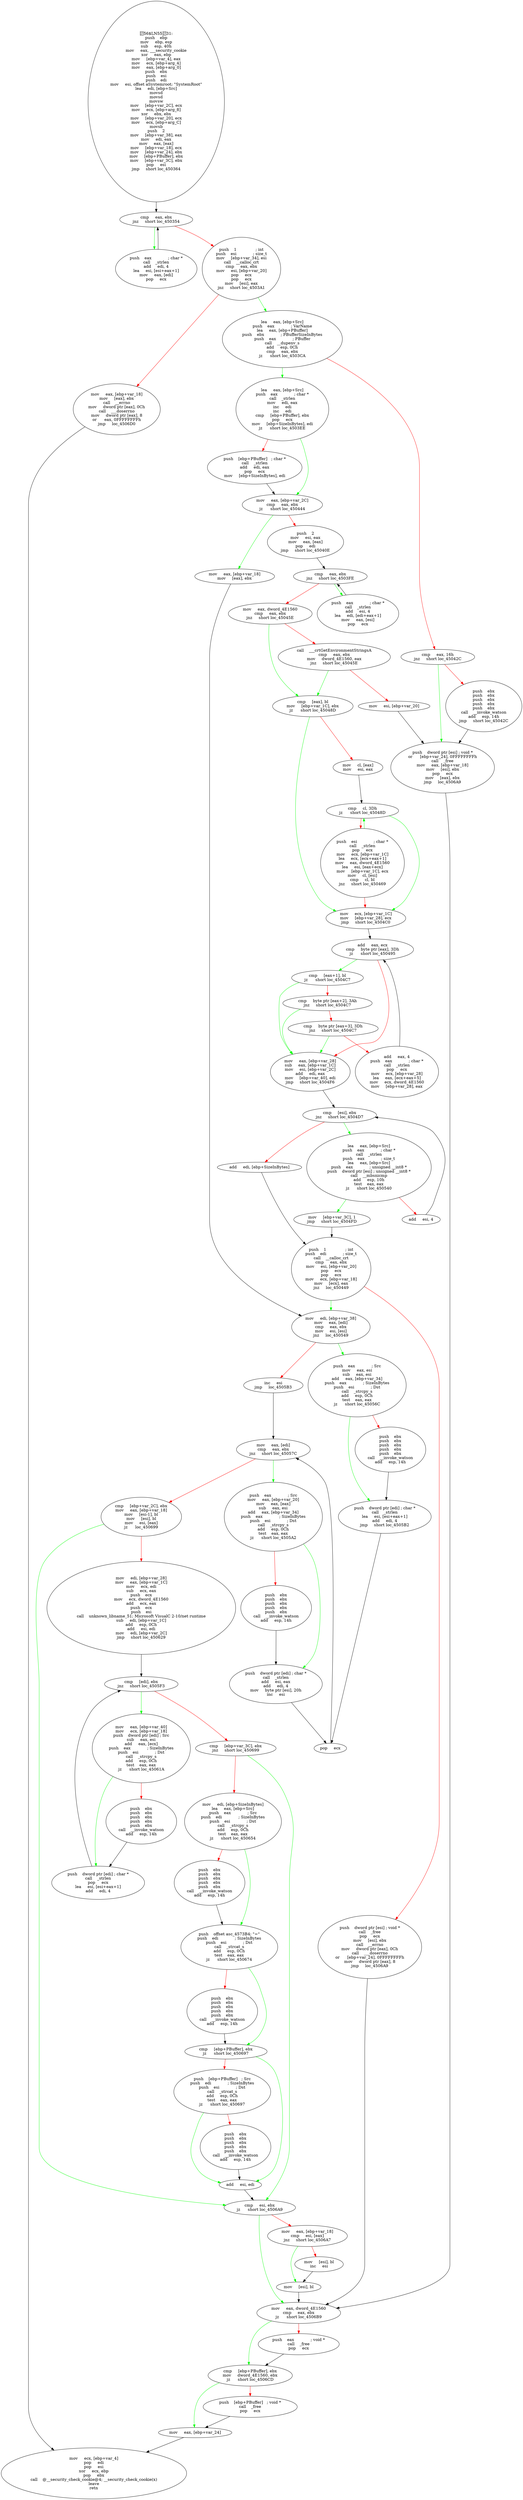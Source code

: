 digraph G{
Node0 [label = "56$LN5531:
push    ebp
mov     ebp, esp
sub     esp, 40h
mov     eax, ___security_cookie
xor     eax, ebp
mov     [ebp+var_4], eax
mov     ecx, [ebp+arg_4]
mov     eax, [ebp+arg_0]
push    ebx
push    esi
push    edi
mov     esi, offset aSystemroot; \"SystemRoot\"
lea     edi, [ebp+Src]
movsd
movsd
movsw
mov     [ebp+var_2C], ecx
mov     ecx, [ebp+arg_8]
xor     ebx, ebx
mov     [ebp+var_20], ecx
mov     ecx, [ebp+arg_C]
movsb
push    2
mov     [ebp+var_38], eax
mov     edi, eax
mov     eax, [eax]
mov     [ebp+var_18], ecx
mov     [ebp+var_24], ebx
mov     [ebp+PBuffer], ebx
mov     [ebp+var_3C], ebx
pop     esi
jmp     short loc_450364"]
Node1 [label = "push    eax             ; char *
call    _strlen
add     edi, 4
lea     esi, [esi+eax+1]
mov     eax, [edi]
pop     ecx"]
Node2 [label = "cmp     eax, ebx
jnz     short loc_450354"]
Node3 [label = "push    1               ; int
push    esi             ; size_t
mov     [ebp+var_34], esi
call    __calloc_crt
cmp     eax, ebx
mov     esi, [ebp+var_20]
pop     ecx
pop     ecx
mov     [esi], eax
jnz     short loc_4503A1"]
Node4 [label = "mov     eax, [ebp+var_18]
mov     [eax], ebx
call    __errno
mov     dword ptr [eax], 0Ch
call    ___doserrno
mov     dword ptr [eax], 8
or      eax, 0FFFFFFFFh
jmp     loc_4506D0"]
Node5 [label = "lea     eax, [ebp+Src]
push    eax             ; VarName
lea     eax, [ebp+PBuffer]
push    ebx             ; PBufferSizeInBytes
push    eax             ; PBuffer
call    __dupenv_s
add     esp, 0Ch
cmp     eax, ebx
jz      short loc_4503CA"]
Node6 [label = "cmp     eax, 16h
jnz     short loc_45042C"]
Node7 [label = "push    ebx
push    ebx
push    ebx
push    ebx
push    ebx
call    __invoke_watson
add     esp, 14h
jmp     short loc_45042C"]
Node8 [label = "lea     eax, [ebp+Src]
push    eax             ; char *
call    _strlen
mov     edi, eax
inc     edi
inc     edi
cmp     [ebp+PBuffer], ebx
pop     ecx
mov     [ebp+SizeInBytes], edi
jz      short loc_4503EE"]
Node9 [label = "push    [ebp+PBuffer]   ; char *
call    _strlen
add     edi, eax
pop     ecx
mov     [ebp+SizeInBytes], edi"]
Node10 [label = "mov     eax, [ebp+var_2C]
cmp     eax, ebx
jz      short loc_450444"]
Node11 [label = "push    2
mov     esi, eax
mov     eax, [eax]
pop     edi
jmp     short loc_45040E"]
Node12 [label = "push    eax             ; char *
call    _strlen
add     esi, 4
lea     edi, [edi+eax+1]
mov     eax, [esi]
pop     ecx"]
Node13 [label = "cmp     eax, ebx
jnz     short loc_4503FE"]
Node14 [label = "mov     eax, dword_4E1560
cmp     eax, ebx
jnz     short loc_45045E"]
Node15 [label = "call    ___crtGetEnvironmentStringsA
cmp     eax, ebx
mov     dword_4E1560, eax
jnz     short loc_45045E"]
Node16 [label = "mov     esi, [ebp+var_20]"]
Node17 [label = "push    dword ptr [esi] ; void *
or      [ebp+var_24], 0FFFFFFFFh
call    _free
mov     eax, [ebp+var_18]
mov     [esi], ebx
pop     ecx
mov     [eax], ebx
jmp     loc_4506A9"]
Node18 [label = "mov     eax, [ebp+var_18]
mov     [eax], ebx"]
Node19 [label = "mov     edi, [ebp+var_38]
mov     eax, [edi]
cmp     eax, ebx
mov     esi, [esi]
jnz     loc_450549"]
Node20 [label = "inc     esi
jmp     loc_4505B3"]
Node21 [label = "cmp     [eax], bl
mov     [ebp+var_1C], ebx
jz      short loc_45048D"]
Node22 [label = "mov     cl, [eax]
mov     esi, eax"]
Node23 [label = "cmp     cl, 3Dh
jz      short loc_45048D"]
Node24 [label = "push    esi             ; char *
call    _strlen
pop     ecx
mov     ecx, [ebp+var_1C]
lea     ecx, [ecx+eax+1]
mov     eax, dword_4E1560
lea     esi, [eax+ecx]
mov     [ebp+var_1C], ecx
mov     cl, [esi]
cmp     cl, bl
jnz     short loc_450469"]
Node25 [label = "mov     ecx, [ebp+var_1C]
mov     [ebp+var_28], ecx
jmp     short loc_4504C0"]
Node26 [label = "cmp     [eax+1], bl
jz      short loc_4504C7"]
Node27 [label = "cmp     byte ptr [eax+2], 3Ah
jnz     short loc_4504C7"]
Node28 [label = "cmp     byte ptr [eax+3], 3Dh
jnz     short loc_4504C7"]
Node29 [label = "add     eax, 4
push    eax             ; char *
call    _strlen
pop     ecx
mov     ecx, [ebp+var_28]
lea     eax, [ecx+eax+5]
mov     ecx, dword_4E1560
mov     [ebp+var_28], eax"]
Node30 [label = "add     eax, ecx
cmp     byte ptr [eax], 3Dh
jz      short loc_450495"]
Node31 [label = "mov     eax, [ebp+var_28]
sub     eax, [ebp+var_1C]
mov     esi, [ebp+var_2C]
add     edi, eax
mov     [ebp+var_40], edi
jmp     short loc_4504F6"]
Node32 [label = "lea     eax, [ebp+Src]
push    eax             ; char *
call    _strlen
push    eax             ; size_t
lea     eax, [ebp+Src]
push    eax             ; unsigned __int8 *
push    dword ptr [esi] ; unsigned __int8 *
call    __mbsnicmp
add     esp, 10h
test    eax, eax
jz      short loc_450540"]
Node33 [label = "add     esi, 4"]
Node34 [label = "cmp     [esi], ebx
jnz     short loc_4504D7"]
Node35 [label = "add     edi, [ebp+SizeInBytes]"]
Node36 [label = "push    1               ; int
push    edi             ; size_t
call    __calloc_crt
cmp     eax, ebx
mov     esi, [ebp+var_20]
pop     ecx
pop     ecx
mov     ecx, [ebp+var_18]
mov     [ecx], eax
jnz     loc_450449"]
Node37 [label = "push    dword ptr [esi] ; void *
call    _free
pop     ecx
mov     [esi], ebx
call    __errno
mov     dword ptr [eax], 0Ch
call    ___doserrno
or      [ebp+var_24], 0FFFFFFFFh
mov     dword ptr [eax], 8
jmp     loc_4506A9"]
Node38 [label = "mov     [ebp+var_3C], 1
jmp     short loc_4504FD"]
Node39 [label = "push    eax             ; Src
mov     eax, esi
sub     eax, esi
add     eax, [ebp+var_34]
push    eax             ; SizeInBytes
push    esi             ; Dst
call    _strcpy_s
add     esp, 0Ch
test    eax, eax
jz      short loc_45056C"]
Node40 [label = "push    ebx
push    ebx
push    ebx
push    ebx
push    ebx
call    __invoke_watson
add     esp, 14h"]
Node41 [label = "push    dword ptr [edi] ; char *
call    _strlen
lea     esi, [esi+eax+1]
add     edi, 4
jmp     short loc_4505B2"]
Node42 [label = "push    eax             ; Src
mov     eax, [ebp+var_20]
mov     eax, [eax]
sub     eax, esi
add     eax, [ebp+var_34]
push    eax             ; SizeInBytes
push    esi             ; Dst
call    _strcpy_s
add     esp, 0Ch
test    eax, eax
jz      short loc_4505A2"]
Node43 [label = "push    ebx
push    ebx
push    ebx
push    ebx
push    ebx
call    __invoke_watson
add     esp, 14h"]
Node44 [label = "push    dword ptr [edi] ; char *
call    _strlen
add     esi, eax
add     edi, 4
mov     byte ptr [esi], 20h
inc     esi"]
Node45 [label = "pop     ecx"]
Node46 [label = "mov     eax, [edi]
cmp     eax, ebx
jnz     short loc_45057C"]
Node47 [label = "cmp     [ebp+var_2C], ebx
mov     eax, [ebp+var_18]
mov     [esi-1], bl
mov     [esi], bl
mov     esi, [eax]
jz      loc_450699"]
Node48 [label = "mov     edi, [ebp+var_28]
mov     eax, [ebp+var_1C]
mov     ecx, edi
sub     ecx, eax
push    ecx
mov     ecx, dword_4E1560
add     ecx, eax
push    ecx
push    esi
call    unknown_libname_51; Microsoft VisualC 2-10/net runtime
sub     edi, [ebp+var_1C]
add     esp, 0Ch
add     esi, edi
mov     edi, [ebp+var_2C]
jmp     short loc_450629"]
Node49 [label = "mov     eax, [ebp+var_40]
mov     ecx, [ebp+var_18]
push    dword ptr [edi] ; Src
sub     eax, esi
add     eax, [ecx]
push    eax             ; SizeInBytes
push    esi             ; Dst
call    _strcpy_s
add     esp, 0Ch
test    eax, eax
jz      short loc_45061A"]
Node50 [label = "push    ebx
push    ebx
push    ebx
push    ebx
push    ebx
call    __invoke_watson
add     esp, 14h"]
Node51 [label = "push    dword ptr [edi] ; char *
call    _strlen
pop     ecx
lea     esi, [esi+eax+1]
add     edi, 4"]
Node52 [label = "cmp     [edi], ebx
jnz     short loc_4505F3"]
Node53 [label = "cmp     [ebp+var_3C], ebx
jnz     short loc_450699"]
Node54 [label = "mov     edi, [ebp+SizeInBytes]
lea     eax, [ebp+Src]
push    eax             ; Src
push    edi             ; SizeInBytes
push    esi             ; Dst
call    _strcpy_s
add     esp, 0Ch
test    eax, eax
jz      short loc_450654"]
Node55 [label = "push    ebx
push    ebx
push    ebx
push    ebx
push    ebx
call    __invoke_watson
add     esp, 14h"]
Node56 [label = "push    offset asc_4573B4; \"=\"
push    edi             ; SizeInBytes
push    esi             ; Dst
call    _strcat_s
add     esp, 0Ch
test    eax, eax
jz      short loc_450674"]
Node57 [label = "push    ebx
push    ebx
push    ebx
push    ebx
push    ebx
call    __invoke_watson
add     esp, 14h"]
Node58 [label = "cmp     [ebp+PBuffer], ebx
jz      short loc_450697"]
Node59 [label = "push    [ebp+PBuffer]   ; Src
push    edi             ; SizeInBytes
push    esi             ; Dst
call    _strcat_s
add     esp, 0Ch
test    eax, eax
jz      short loc_450697"]
Node60 [label = "push    ebx
push    ebx
push    ebx
push    ebx
push    ebx
call    __invoke_watson
add     esp, 14h"]
Node61 [label = "add     esi, edi"]
Node62 [label = "cmp     esi, ebx
jz      short loc_4506A9"]
Node63 [label = "mov     eax, [ebp+var_18]
cmp     esi, [eax]
jnz     short loc_4506A7"]
Node64 [label = "mov     [esi], bl
inc     esi"]
Node65 [label = "mov     [esi], bl"]
Node66 [label = "mov     eax, dword_4E1560
cmp     eax, ebx
jz      short loc_4506B9"]
Node67 [label = "push    eax             ; void *
call    _free
pop     ecx"]
Node68 [label = "cmp     [ebp+PBuffer], ebx
mov     dword_4E1560, ebx
jz      short loc_4506CD"]
Node69 [label = "push    [ebp+PBuffer]   ; void *
call    _free
pop     ecx"]
Node70 [label = "mov     eax, [ebp+var_24]"]
Node71 [label = "mov     ecx, [ebp+var_4]
pop     edi
pop     esi
xor     ecx, ebp
pop     ebx
call    @__security_check_cookie@4; __security_check_cookie(x)
leave
retn"]
Node0 -> Node2 [color = "black"]
Node1 -> Node2 [color = "black"]
Node2 -> Node1 [color = "green"]
Node2 -> Node3 [color = "red"]
Node3 -> Node4 [color = "red"]
Node3 -> Node5 [color = "green"]
Node4 -> Node71 [color = "black"]
Node5 -> Node6 [color = "red"]
Node5 -> Node8 [color = "green"]
Node6 -> Node7 [color = "red"]
Node6 -> Node17 [color = "green"]
Node7 -> Node17 [color = "black"]
Node8 -> Node9 [color = "red"]
Node8 -> Node10 [color = "green"]
Node9 -> Node10 [color = "black"]
Node10 -> Node11 [color = "red"]
Node10 -> Node18 [color = "green"]
Node11 -> Node13 [color = "black"]
Node12 -> Node13 [color = "black"]
Node13 -> Node12 [color = "green"]
Node13 -> Node14 [color = "red"]
Node14 -> Node15 [color = "red"]
Node14 -> Node21 [color = "green"]
Node15 -> Node16 [color = "red"]
Node15 -> Node21 [color = "green"]
Node16 -> Node17 [color = "black"]
Node17 -> Node66 [color = "black"]
Node18 -> Node19 [color = "black"]
Node19 -> Node20 [color = "red"]
Node19 -> Node39 [color = "green"]
Node20 -> Node46 [color = "black"]
Node21 -> Node22 [color = "red"]
Node21 -> Node25 [color = "green"]
Node22 -> Node23 [color = "black"]
Node23 -> Node24 [color = "red"]
Node23 -> Node25 [color = "green"]
Node24 -> Node23 [color = "green"]
Node24 -> Node25 [color = "red"]
Node25 -> Node30 [color = "black"]
Node26 -> Node27 [color = "red"]
Node26 -> Node31 [color = "green"]
Node27 -> Node28 [color = "red"]
Node27 -> Node31 [color = "green"]
Node28 -> Node29 [color = "red"]
Node28 -> Node31 [color = "green"]
Node29 -> Node30 [color = "black"]
Node30 -> Node26 [color = "green"]
Node30 -> Node31 [color = "red"]
Node31 -> Node34 [color = "black"]
Node32 -> Node33 [color = "red"]
Node32 -> Node38 [color = "green"]
Node33 -> Node34 [color = "black"]
Node34 -> Node32 [color = "green"]
Node34 -> Node35 [color = "red"]
Node35 -> Node36 [color = "black"]
Node36 -> Node19 [color = "green"]
Node36 -> Node37 [color = "red"]
Node37 -> Node66 [color = "black"]
Node38 -> Node36 [color = "black"]
Node39 -> Node40 [color = "red"]
Node39 -> Node41 [color = "green"]
Node40 -> Node41 [color = "black"]
Node41 -> Node45 [color = "black"]
Node42 -> Node43 [color = "red"]
Node42 -> Node44 [color = "green"]
Node43 -> Node44 [color = "black"]
Node44 -> Node45 [color = "black"]
Node45 -> Node46 [color = "black"]
Node46 -> Node42 [color = "green"]
Node46 -> Node47 [color = "red"]
Node47 -> Node48 [color = "red"]
Node47 -> Node62 [color = "green"]
Node48 -> Node52 [color = "black"]
Node49 -> Node50 [color = "red"]
Node49 -> Node51 [color = "green"]
Node50 -> Node51 [color = "black"]
Node51 -> Node52 [color = "black"]
Node52 -> Node49 [color = "green"]
Node52 -> Node53 [color = "red"]
Node53 -> Node54 [color = "red"]
Node53 -> Node62 [color = "green"]
Node54 -> Node55 [color = "red"]
Node54 -> Node56 [color = "green"]
Node55 -> Node56 [color = "black"]
Node56 -> Node57 [color = "red"]
Node56 -> Node58 [color = "green"]
Node57 -> Node58 [color = "black"]
Node58 -> Node59 [color = "red"]
Node58 -> Node61 [color = "green"]
Node59 -> Node60 [color = "red"]
Node59 -> Node61 [color = "green"]
Node60 -> Node61 [color = "black"]
Node61 -> Node62 [color = "black"]
Node62 -> Node63 [color = "red"]
Node62 -> Node66 [color = "green"]
Node63 -> Node64 [color = "red"]
Node63 -> Node65 [color = "green"]
Node64 -> Node65 [color = "black"]
Node65 -> Node66 [color = "black"]
Node66 -> Node67 [color = "red"]
Node66 -> Node68 [color = "green"]
Node67 -> Node68 [color = "black"]
Node68 -> Node69 [color = "red"]
Node68 -> Node70 [color = "green"]
Node69 -> Node70 [color = "black"]
Node70 -> Node71 [color = "black"]
}